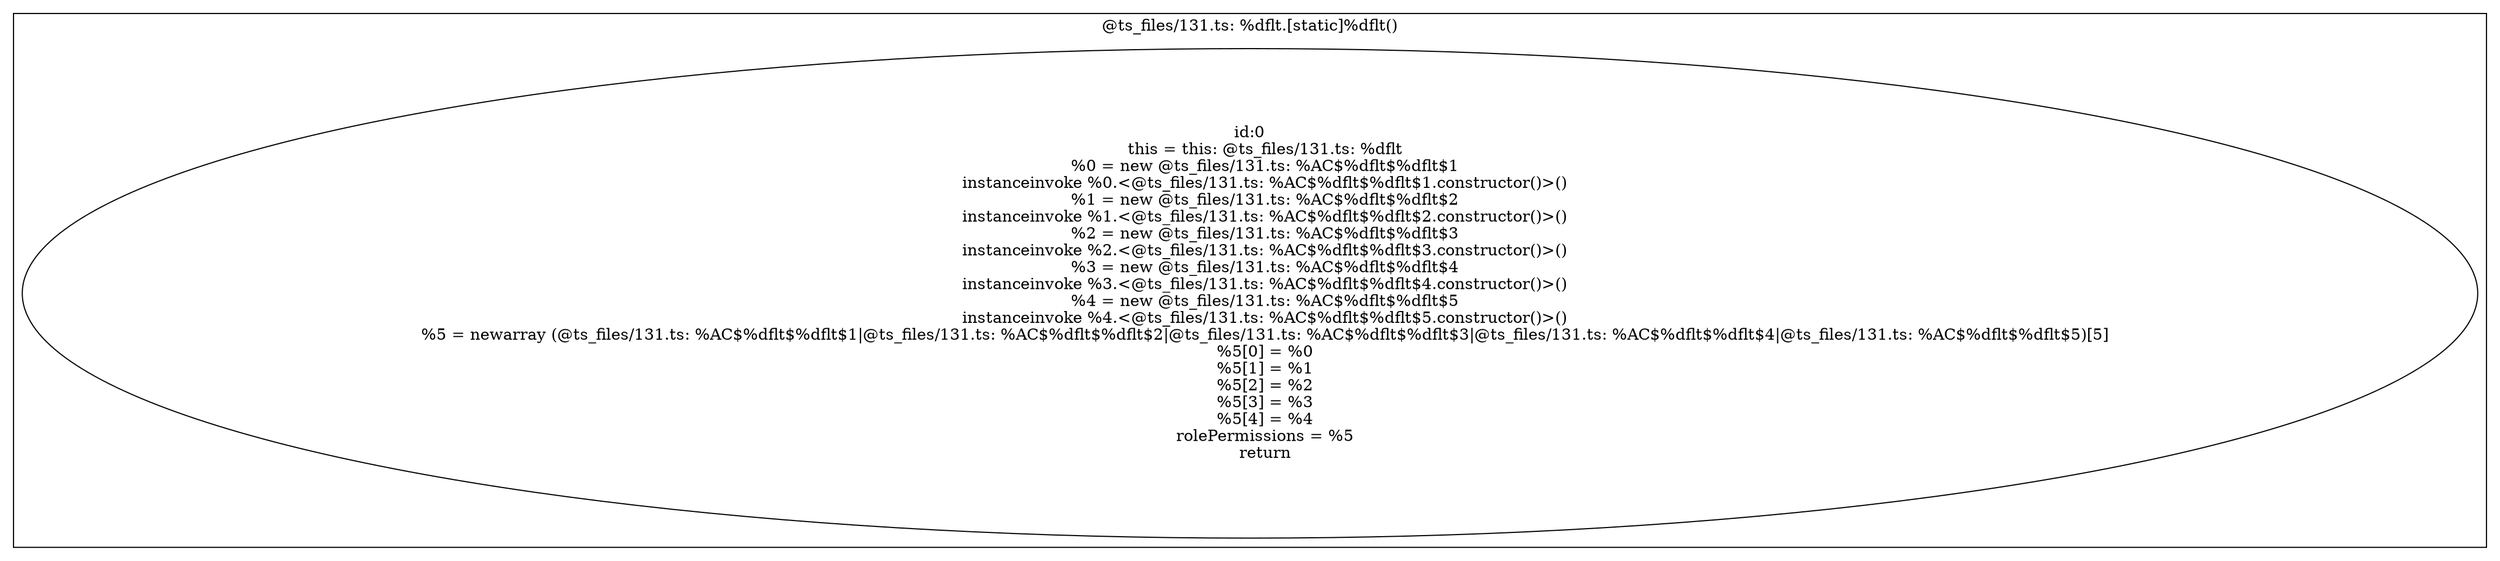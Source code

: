 digraph "131.ts" {
subgraph "cluster_@ts_files/131.ts: %dflt.[static]%dflt()" {
  label="@ts_files/131.ts: %dflt.[static]%dflt()";
  Node33690 [label="id:0
      this = this: @ts_files/131.ts: %dflt
      %0 = new @ts_files/131.ts: %AC$%dflt$%dflt$1
      instanceinvoke %0.<@ts_files/131.ts: %AC$%dflt$%dflt$1.constructor()>()
      %1 = new @ts_files/131.ts: %AC$%dflt$%dflt$2
      instanceinvoke %1.<@ts_files/131.ts: %AC$%dflt$%dflt$2.constructor()>()
      %2 = new @ts_files/131.ts: %AC$%dflt$%dflt$3
      instanceinvoke %2.<@ts_files/131.ts: %AC$%dflt$%dflt$3.constructor()>()
      %3 = new @ts_files/131.ts: %AC$%dflt$%dflt$4
      instanceinvoke %3.<@ts_files/131.ts: %AC$%dflt$%dflt$4.constructor()>()
      %4 = new @ts_files/131.ts: %AC$%dflt$%dflt$5
      instanceinvoke %4.<@ts_files/131.ts: %AC$%dflt$%dflt$5.constructor()>()
      %5 = newarray (@ts_files/131.ts: %AC$%dflt$%dflt$1|@ts_files/131.ts: %AC$%dflt$%dflt$2|@ts_files/131.ts: %AC$%dflt$%dflt$3|@ts_files/131.ts: %AC$%dflt$%dflt$4|@ts_files/131.ts: %AC$%dflt$%dflt$5)[5]
      %5[0] = %0
      %5[1] = %1
      %5[2] = %2
      %5[3] = %3
      %5[4] = %4
      rolePermissions = %5
      return"];
}
}
